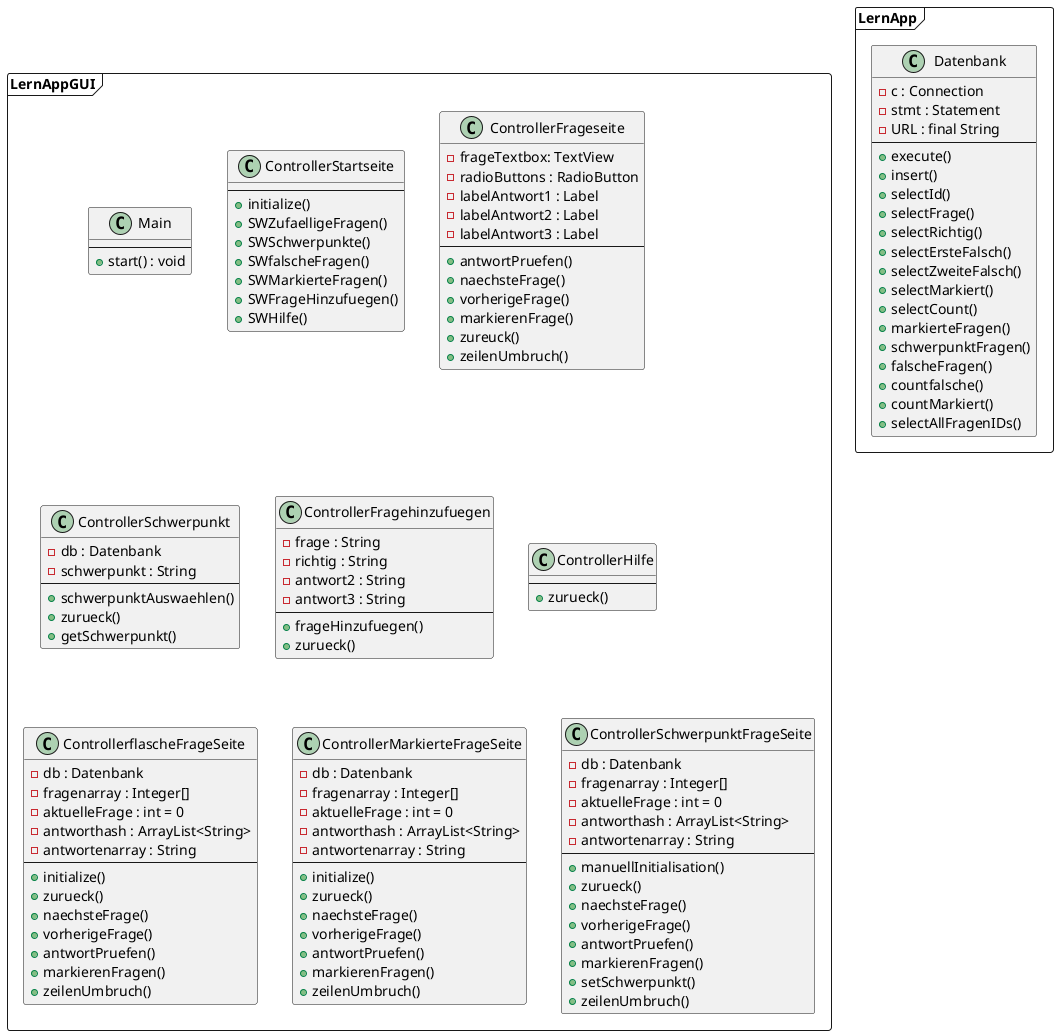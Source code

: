 @startuml klassendiagramm

frame LernApp{

class Datenbank {
    - c : Connection
    - stmt : Statement
    - URL : final String
    --
    + execute()
    + insert()
    + selectId()
    + selectFrage()
    + selectRichtig()
    + selectErsteFalsch()
    + selectZweiteFalsch()
    + selectMarkiert()
    + selectCount()
    + markierteFragen()
    + schwerpunktFragen()
    + falscheFragen()
    + countfalsche()
    + countMarkiert()
    + selectAllFragenIDs()
}

}

frame LernAppGUI {

class Main {
    --
    + start() : void
}
class ControllerStartseite {
    --
    + initialize()
    + SWZufaelligeFragen()
    + SWSchwerpunkte()
    + SWfalscheFragen()
    + SWMarkierteFragen()
    + SWFrageHinzufuegen()
    + SWHilfe()
}

class ControllerFrageseite {
    - frageTextbox: TextView
    - radioButtons : RadioButton
    - labelAntwort1 : Label
    - labelAntwort2 : Label
    - labelAntwort3 : Label
    --
    + antwortPruefen()
    + naechsteFrage()
    + vorherigeFrage()
    + markierenFrage()
    + zureuck()
    + zeilenUmbruch()
}

class ControllerSchwerpunkt{
    - db : Datenbank
    - schwerpunkt : String
    --
    + schwerpunktAuswaehlen()
    + zurueck()
    + getSchwerpunkt()
}

class ControllerFragehinzufuegen{
    - frage : String
    - richtig : String
    - antwort2 : String
    - antwort3 : String
    --
    + frageHinzufuegen()
    + zurueck()
}

class ControllerHilfe{
    --
    + zurueck()
}

class ControllerflascheFrageSeite{
    - db : Datenbank
    - fragenarray : Integer[]
    - aktuelleFrage : int = 0
    - antworthash : ArrayList<String>
    - antwortenarray : String
    --
    + initialize()
    + zurueck()
    + naechsteFrage()
    + vorherigeFrage()
    + antwortPruefen()
    + markierenFragen()
    + zeilenUmbruch()
}

class ControllerMarkierteFrageSeite{
    - db : Datenbank
    - fragenarray : Integer[]
    - aktuelleFrage : int = 0
    - antworthash : ArrayList<String>
    - antwortenarray : String
    --
    + initialize()
    + zurueck()
    + naechsteFrage()
    + vorherigeFrage()
    + antwortPruefen()
    + markierenFragen()
    + zeilenUmbruch()
}

class ControllerSchwerpunktFrageSeite{
    - db : Datenbank
    - fragenarray : Integer[]
    - aktuelleFrage : int = 0
    - antworthash : ArrayList<String>
    - antwortenarray : String
    --
    + manuellInitialisation()
    + zurueck()
    + naechsteFrage()
    + vorherigeFrage()
    + antwortPruefen()
    + markierenFragen()
    + setSchwerpunkt()
    + zeilenUmbruch()
}



@enduml